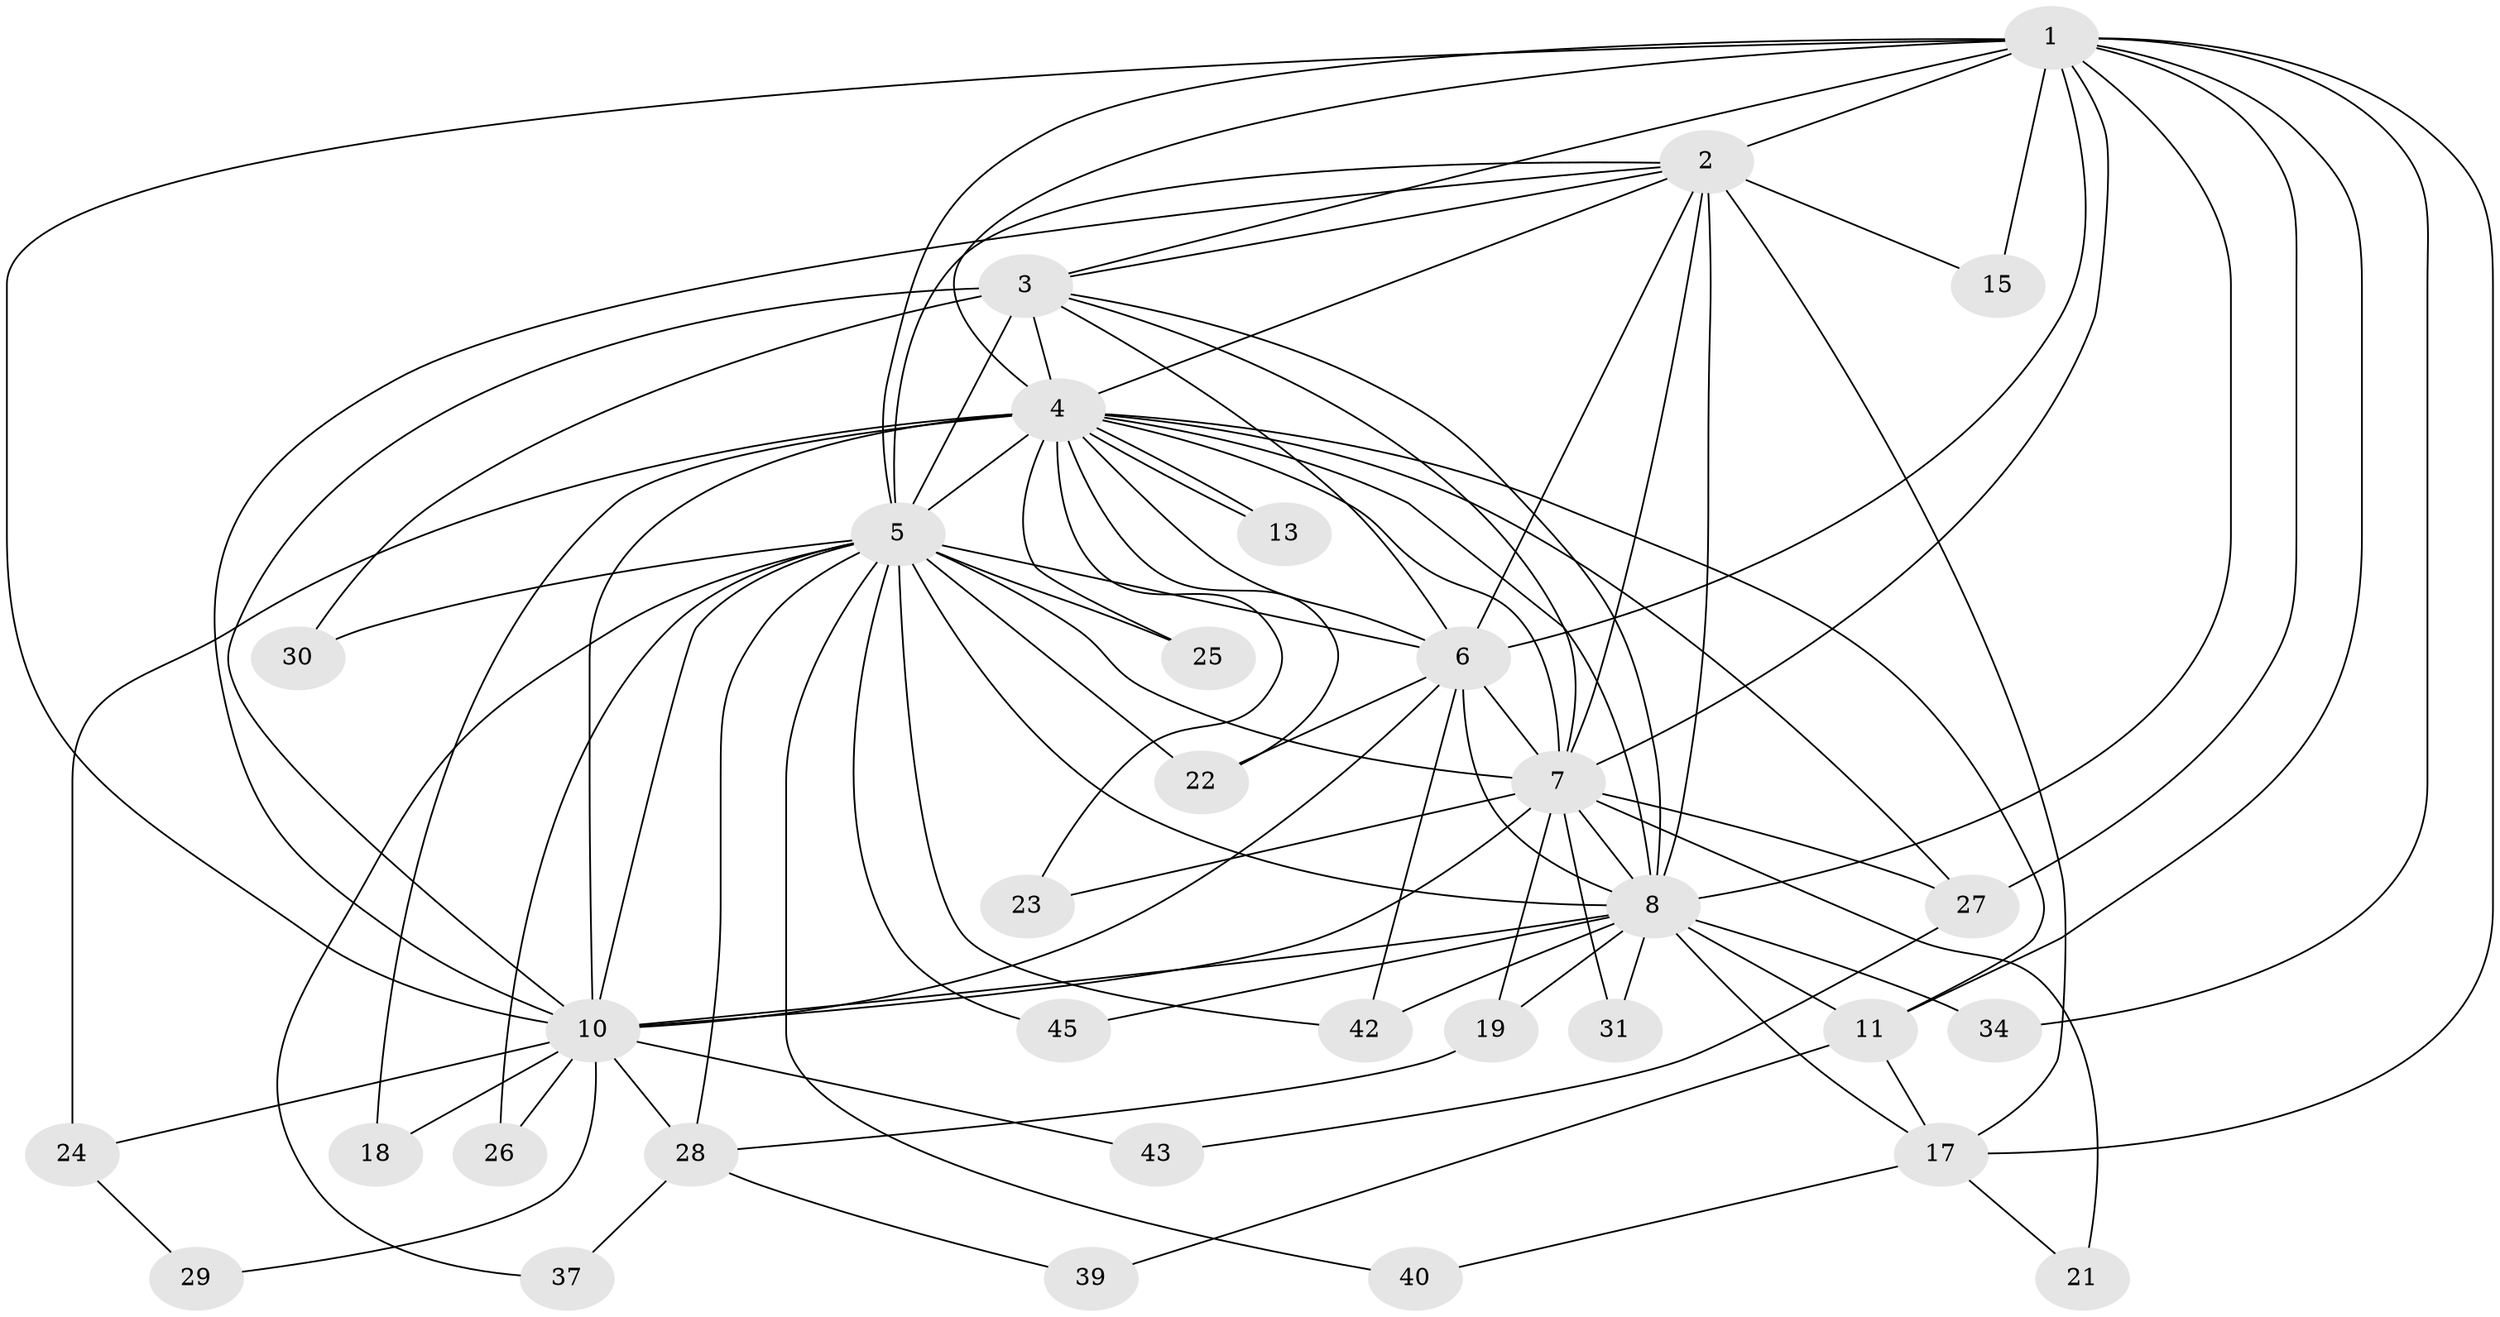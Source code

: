 // Generated by graph-tools (version 1.1) at 2025/51/02/27/25 19:51:44]
// undirected, 33 vertices, 91 edges
graph export_dot {
graph [start="1"]
  node [color=gray90,style=filled];
  1;
  2 [super="+46"];
  3 [super="+12"];
  4 [super="+14"];
  5 [super="+9"];
  6 [super="+44"];
  7 [super="+50"];
  8 [super="+33"];
  10 [super="+38"];
  11 [super="+16"];
  13;
  15;
  17 [super="+20"];
  18;
  19;
  21;
  22 [super="+48"];
  23 [super="+32"];
  24 [super="+36"];
  25;
  26;
  27 [super="+35"];
  28 [super="+49"];
  29;
  30 [super="+41"];
  31;
  34;
  37;
  39;
  40;
  42 [super="+47"];
  43;
  45;
  1 -- 2;
  1 -- 3;
  1 -- 4;
  1 -- 5 [weight=2];
  1 -- 6;
  1 -- 7;
  1 -- 8;
  1 -- 10;
  1 -- 15;
  1 -- 17;
  1 -- 34;
  1 -- 27;
  1 -- 11;
  2 -- 3;
  2 -- 4;
  2 -- 5 [weight=2];
  2 -- 6;
  2 -- 7;
  2 -- 8;
  2 -- 10;
  2 -- 15;
  2 -- 17;
  3 -- 4;
  3 -- 5 [weight=2];
  3 -- 6;
  3 -- 7;
  3 -- 8;
  3 -- 10 [weight=2];
  3 -- 30 [weight=2];
  4 -- 5 [weight=2];
  4 -- 6;
  4 -- 7;
  4 -- 8;
  4 -- 10 [weight=2];
  4 -- 11;
  4 -- 13;
  4 -- 13;
  4 -- 23 [weight=2];
  4 -- 24 [weight=2];
  4 -- 25;
  4 -- 27;
  4 -- 18;
  4 -- 22;
  5 -- 6 [weight=2];
  5 -- 7 [weight=2];
  5 -- 8 [weight=3];
  5 -- 10 [weight=2];
  5 -- 25;
  5 -- 28;
  5 -- 37;
  5 -- 40;
  5 -- 42;
  5 -- 45;
  5 -- 22;
  5 -- 26;
  5 -- 30;
  6 -- 7 [weight=2];
  6 -- 8;
  6 -- 10;
  6 -- 22;
  6 -- 42;
  7 -- 8;
  7 -- 10 [weight=2];
  7 -- 19;
  7 -- 21;
  7 -- 23;
  7 -- 27;
  7 -- 31;
  8 -- 10;
  8 -- 11;
  8 -- 17;
  8 -- 19;
  8 -- 31;
  8 -- 34;
  8 -- 45;
  8 -- 42 [weight=2];
  10 -- 18;
  10 -- 24;
  10 -- 26;
  10 -- 28;
  10 -- 29;
  10 -- 43;
  11 -- 39;
  11 -- 17;
  17 -- 40;
  17 -- 21;
  19 -- 28;
  24 -- 29;
  27 -- 43;
  28 -- 37;
  28 -- 39;
}
